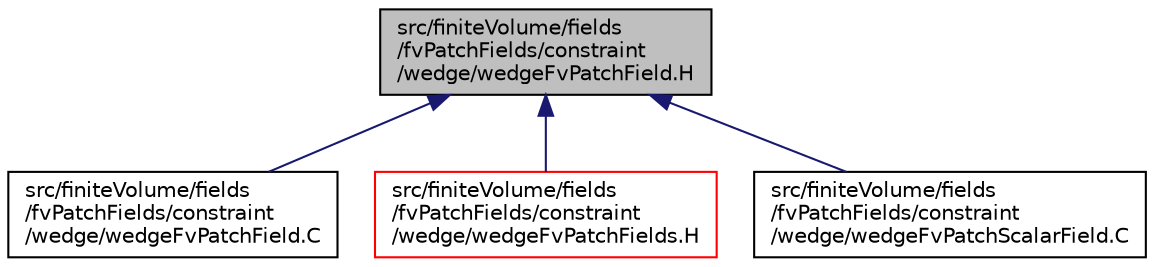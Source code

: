 digraph "src/finiteVolume/fields/fvPatchFields/constraint/wedge/wedgeFvPatchField.H"
{
  bgcolor="transparent";
  edge [fontname="Helvetica",fontsize="10",labelfontname="Helvetica",labelfontsize="10"];
  node [fontname="Helvetica",fontsize="10",shape=record];
  Node1 [label="src/finiteVolume/fields\l/fvPatchFields/constraint\l/wedge/wedgeFvPatchField.H",height=0.2,width=0.4,color="black", fillcolor="grey75", style="filled", fontcolor="black"];
  Node1 -> Node2 [dir="back",color="midnightblue",fontsize="10",style="solid",fontname="Helvetica"];
  Node2 [label="src/finiteVolume/fields\l/fvPatchFields/constraint\l/wedge/wedgeFvPatchField.C",height=0.2,width=0.4,color="black",URL="$a05281.html"];
  Node1 -> Node3 [dir="back",color="midnightblue",fontsize="10",style="solid",fontname="Helvetica"];
  Node3 [label="src/finiteVolume/fields\l/fvPatchFields/constraint\l/wedge/wedgeFvPatchFields.H",height=0.2,width=0.4,color="red",URL="$a05284.html"];
  Node1 -> Node4 [dir="back",color="midnightblue",fontsize="10",style="solid",fontname="Helvetica"];
  Node4 [label="src/finiteVolume/fields\l/fvPatchFields/constraint\l/wedge/wedgeFvPatchScalarField.C",height=0.2,width=0.4,color="black",URL="$a05286.html"];
}
